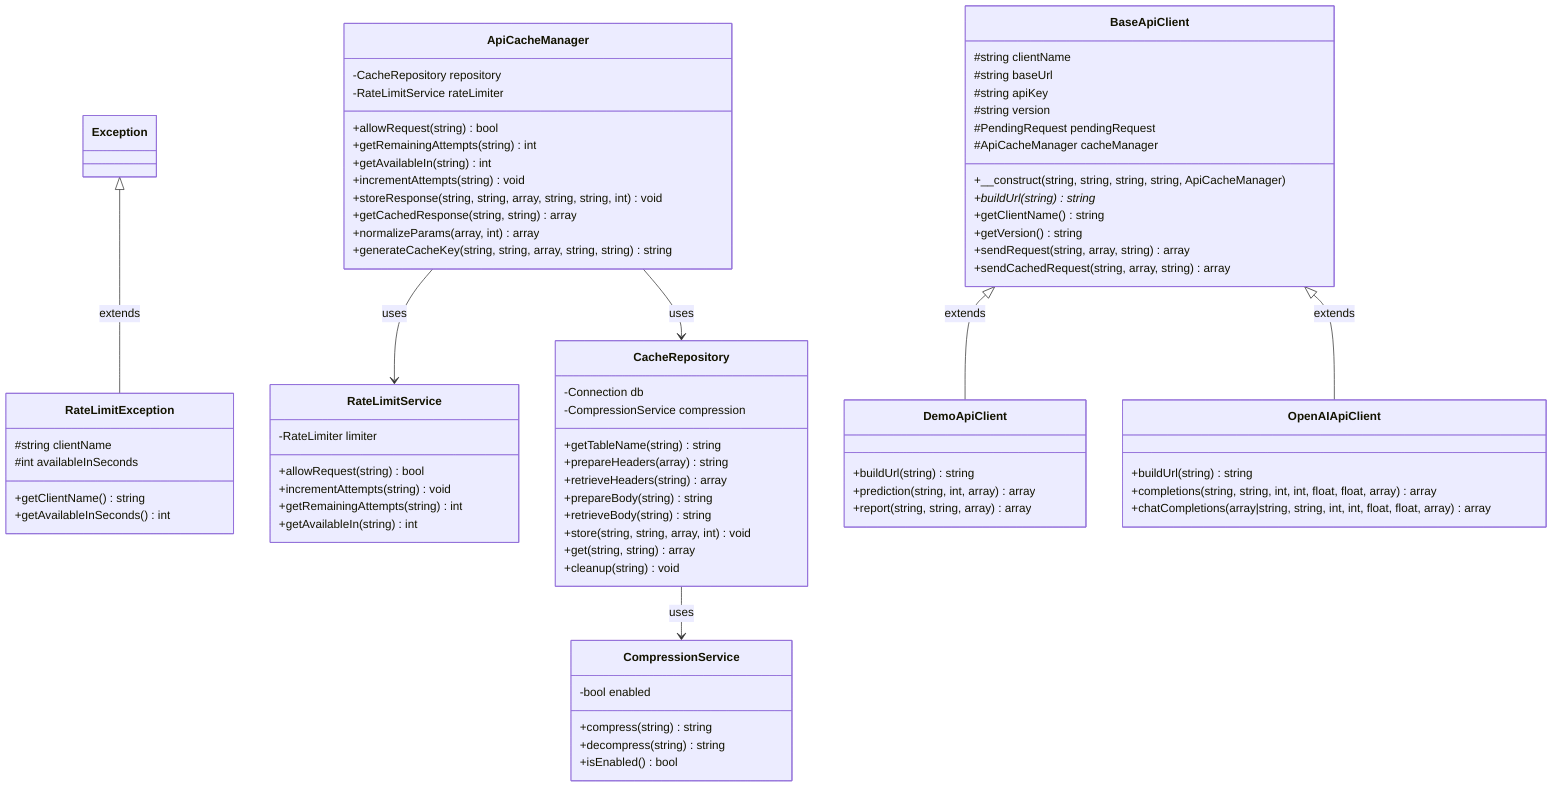 classDiagram
    class RateLimitException {
        #string clientName
        #int availableInSeconds
        +getClientName() string
        +getAvailableInSeconds() int
    }

    class RateLimitService {
        -RateLimiter limiter
        +allowRequest(string) bool
        +incrementAttempts(string) void
        +getRemainingAttempts(string) int
        +getAvailableIn(string) int
    }
    
    class CompressionService {
        -bool enabled
        +compress(string) string
        +decompress(string) string
        +isEnabled() bool
    }

    class CacheRepository {
        -Connection db
        -CompressionService compression
        +getTableName(string) string
        +prepareHeaders(array) string
        +retrieveHeaders(string) array
        +prepareBody(string) string
        +retrieveBody(string) string
        +store(string, string, array, int) void
        +get(string, string) array
        +cleanup(string) void
    }

    class ApiCacheManager {
        -CacheRepository repository
        -RateLimitService rateLimiter
        +allowRequest(string) bool
        +getRemainingAttempts(string) int
        +getAvailableIn(string) int
        +incrementAttempts(string) void
        +storeResponse(string, string, array, string, string, int) void
        +getCachedResponse(string, string) array
        +normalizeParams(array, int) array
        +generateCacheKey(string, string, array, string, string) string
    }
    
    class BaseApiClient {
        #string clientName
        #string baseUrl
        #string apiKey
        #string version
        #PendingRequest pendingRequest
        #ApiCacheManager cacheManager
        +__construct(string, string, string, string, ApiCacheManager)
        +buildUrl(string)* string
        +getClientName() string
        +getVersion() string
        +sendRequest(string, array, string) array
        +sendCachedRequest(string, array, string) array
    }
    
    class DemoApiClient {
        +buildUrl(string) string
        +prediction(string, int, array) array
        +report(string, string, array) array
    }
    
    class OpenAIApiClient {
        +buildUrl(string) string
        +completions(string, string, int, int, float, float, array) array
        +chatCompletions(array|string, string, int, int, float, float, array) array
    }
    
    ApiCacheManager --> CacheRepository : uses
    ApiCacheManager --> RateLimitService : uses
    CacheRepository --> CompressionService : uses
    BaseApiClient <|-- DemoApiClient : extends
    BaseApiClient <|-- OpenAIApiClient : extends
    Exception <|-- RateLimitException : extends